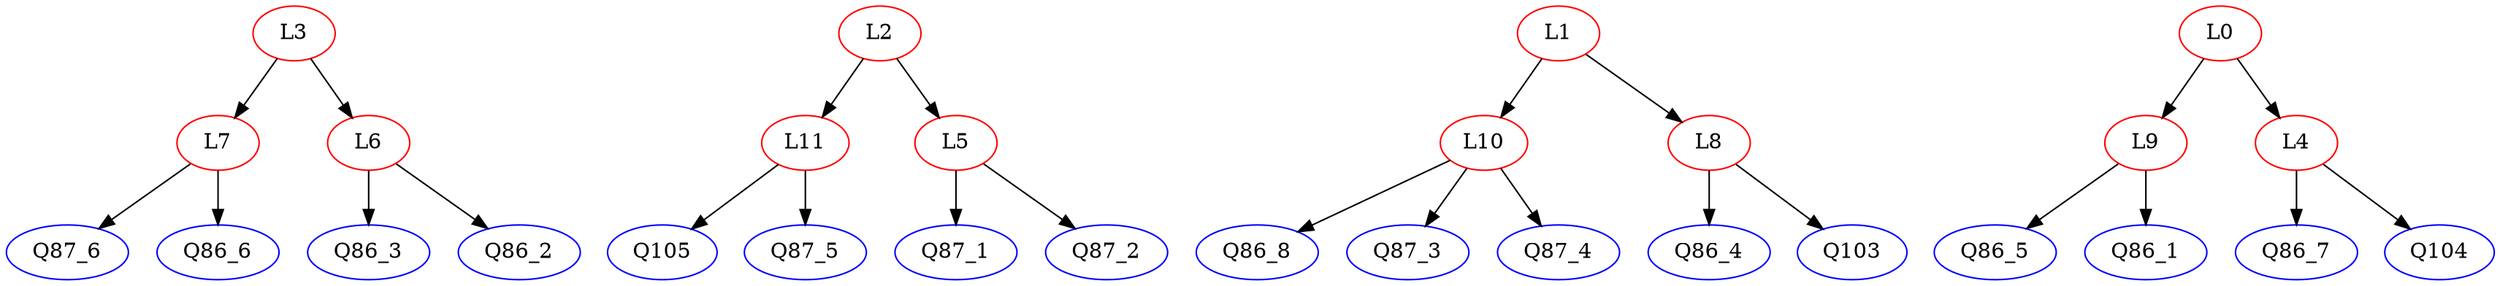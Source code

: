 digraph {
L7 [color = red]; Q87_1 [color = blue]; L10 [color = red]; Q86_3 [color = blue]; Q86_8 [color = blue]; L11 [color = red]; L3 [color = red]; Q105 [color = blue]; L9 [color = red]; Q86_5 [color = blue]; L4 [color = red]; Q87_6 [color = blue]; L2 [color = red]; L8 [color = red]; L6 [color = red]; Q86_7 [color = blue]; L5 [color = red]; L1 [color = red]; Q87_3 [color = blue]; Q104 [color = blue]; Q86_1 [color = blue]; Q86_4 [color = blue]; Q103 [color = blue]; Q86_6 [color = blue]; Q86_2 [color = blue]; Q87_4 [color = blue]; Q87_5 [color = blue]; L0 [color = red]; Q87_2 [color = blue]; 
subgraph Undirected {
edge [dir=none, color=black]
}

subgraph Directed {
edge [color=black]
L6 -> Q86_2
L8 -> Q86_4
L2 -> L11
L0 -> L4
L5 -> Q87_1
L0 -> L9
L4 -> Q104
L2 -> L5
L7 -> Q87_6
L9 -> Q86_5
L5 -> Q87_2
L11 -> Q105
L10 -> Q87_4
L4 -> Q86_7
L1 -> L10
L1 -> L8
L6 -> Q86_3
L8 -> Q103
L10 -> Q87_3
L7 -> Q86_6
L3 -> L7
L11 -> Q87_5
L9 -> Q86_1
L3 -> L6
L10 -> Q86_8
}

}
